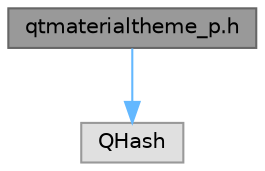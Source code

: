 digraph "qtmaterialtheme_p.h"
{
 // LATEX_PDF_SIZE
  bgcolor="transparent";
  edge [fontname=Helvetica,fontsize=10,labelfontname=Helvetica,labelfontsize=10];
  node [fontname=Helvetica,fontsize=10,shape=box,height=0.2,width=0.4];
  Node1 [id="Node000001",label="qtmaterialtheme_p.h",height=0.2,width=0.4,color="gray40", fillcolor="grey60", style="filled", fontcolor="black",tooltip="定义 QtMaterialThemePrivate 类，提供 QtMaterialTheme 的私有实现"];
  Node1 -> Node2 [id="edge1_Node000001_Node000002",color="steelblue1",style="solid",tooltip=" "];
  Node2 [id="Node000002",label="QHash",height=0.2,width=0.4,color="grey60", fillcolor="#E0E0E0", style="filled",tooltip=" "];
}
